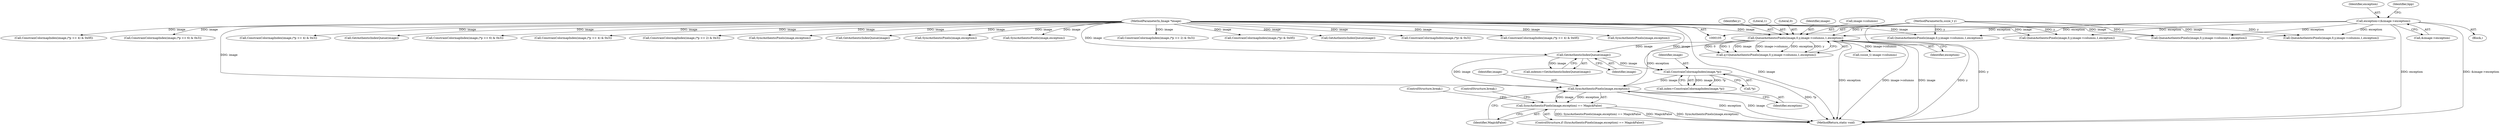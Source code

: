 digraph "0_ImageMagick_d9b2209a69ee90d8df81fb124eb66f593eb9f599@pointer" {
"1000737" [label="(Call,SyncAuthenticPixels(image,exception))"];
"1000713" [label="(Call,ConstrainColormapIndex(image,*p))"];
"1000695" [label="(Call,GetAuthenticIndexQueue(image))"];
"1000677" [label="(Call,QueueAuthenticPixels(image,0,y,image->columns,1,exception))"];
"1000108" [label="(MethodParameterIn,Image *image)"];
"1000107" [label="(MethodParameterIn,ssize_t y)"];
"1000117" [label="(Call,exception=(&image->exception))"];
"1000736" [label="(Call,SyncAuthenticPixels(image,exception) == MagickFalse)"];
"1000693" [label="(Call,indexes=GetAuthenticIndexQueue(image))"];
"1000464" [label="(Call,ConstrainColormapIndex(image,(*p >> 4) & 0x3))"];
"1000713" [label="(Call,ConstrainColormapIndex(image,*p))"];
"1000739" [label="(Identifier,exception)"];
"1000148" [label="(Call,GetAuthenticIndexQueue(image))"];
"1000678" [label="(Identifier,image)"];
"1000735" [label="(ControlStructure,if (SyncAuthenticPixels(image,exception) == MagickFalse))"];
"1000738" [label="(Identifier,image)"];
"1000429" [label="(Call,ConstrainColormapIndex(image,(*p >> 6) & 0x3))"];
"1000340" [label="(Call,ConstrainColormapIndex(image,(*p >> 4) & 0x3))"];
"1000110" [label="(Block,)"];
"1000499" [label="(Call,ConstrainColormapIndex(image,(*p >> 2) & 0x3))"];
"1000117" [label="(Call,exception=(&image->exception))"];
"1000275" [label="(Call,QueueAuthenticPixels(image,0,y,image->columns,1,exception))"];
"1000119" [label="(Call,&image->exception)"];
"1000714" [label="(Identifier,image)"];
"1000681" [label="(Call,image->columns)"];
"1000527" [label="(Call,SyncAuthenticPixels(image,exception))"];
"1000293" [label="(Call,GetAuthenticIndexQueue(image))"];
"1000798" [label="(Call,SyncAuthenticPixels(image,exception))"];
"1000667" [label="(Call,SyncAuthenticPixels(image,exception))"];
"1000736" [label="(Call,SyncAuthenticPixels(image,exception) == MagickFalse)"];
"1000746" [label="(Call,QueueAuthenticPixels(image,0,y,image->columns,1,exception))"];
"1000711" [label="(Call,index=ConstrainColormapIndex(image,*p))"];
"1000108" [label="(MethodParameterIn,Image *image)"];
"1000737" [label="(Call,SyncAuthenticPixels(image,exception))"];
"1000685" [label="(Identifier,exception)"];
"1000679" [label="(Literal,0)"];
"1000803" [label="(MethodReturn,static void)"];
"1000366" [label="(Call,ConstrainColormapIndex(image,(*p >> 2) & 0x3))"];
"1000537" [label="(Call,QueueAuthenticPixels(image,0,y,image->columns,1,exception))"];
"1000680" [label="(Identifier,y)"];
"1000740" [label="(Identifier,MagickFalse)"];
"1000684" [label="(Literal,1)"];
"1000602" [label="(Call,ConstrainColormapIndex(image,(*p) & 0x0f))"];
"1000555" [label="(Call,GetAuthenticIndexQueue(image))"];
"1000107" [label="(MethodParameterIn,ssize_t y)"];
"1000118" [label="(Identifier,exception)"];
"1000696" [label="(Identifier,image)"];
"1000392" [label="(Call,ConstrainColormapIndex(image,(*p) & 0x3))"];
"1000639" [label="(Call,ConstrainColormapIndex(image,(*p >> 4) & 0x0f))"];
"1000715" [label="(Call,*p)"];
"1000695" [label="(Call,GetAuthenticIndexQueue(image))"];
"1000703" [label="(Call,(ssize_t) image->columns)"];
"1000266" [label="(Call,SyncAuthenticPixels(image,exception))"];
"1000742" [label="(ControlStructure,break;)"];
"1000130" [label="(Call,QueueAuthenticPixels(image,0,y,image->columns,1,exception))"];
"1000576" [label="(Call,ConstrainColormapIndex(image,(*p >> 4) & 0x0f))"];
"1000124" [label="(Identifier,bpp)"];
"1000314" [label="(Call,ConstrainColormapIndex(image,(*p >> 6) & 0x3))"];
"1000677" [label="(Call,QueueAuthenticPixels(image,0,y,image->columns,1,exception))"];
"1000741" [label="(ControlStructure,break;)"];
"1000675" [label="(Call,q=QueueAuthenticPixels(image,0,y,image->columns,1,exception))"];
"1000737" -> "1000736"  [label="AST: "];
"1000737" -> "1000739"  [label="CFG: "];
"1000738" -> "1000737"  [label="AST: "];
"1000739" -> "1000737"  [label="AST: "];
"1000740" -> "1000737"  [label="CFG: "];
"1000737" -> "1000803"  [label="DDG: exception"];
"1000737" -> "1000803"  [label="DDG: image"];
"1000737" -> "1000736"  [label="DDG: image"];
"1000737" -> "1000736"  [label="DDG: exception"];
"1000713" -> "1000737"  [label="DDG: image"];
"1000695" -> "1000737"  [label="DDG: image"];
"1000108" -> "1000737"  [label="DDG: image"];
"1000677" -> "1000737"  [label="DDG: exception"];
"1000713" -> "1000711"  [label="AST: "];
"1000713" -> "1000715"  [label="CFG: "];
"1000714" -> "1000713"  [label="AST: "];
"1000715" -> "1000713"  [label="AST: "];
"1000711" -> "1000713"  [label="CFG: "];
"1000713" -> "1000803"  [label="DDG: *p"];
"1000713" -> "1000711"  [label="DDG: image"];
"1000713" -> "1000711"  [label="DDG: *p"];
"1000695" -> "1000713"  [label="DDG: image"];
"1000108" -> "1000713"  [label="DDG: image"];
"1000695" -> "1000693"  [label="AST: "];
"1000695" -> "1000696"  [label="CFG: "];
"1000696" -> "1000695"  [label="AST: "];
"1000693" -> "1000695"  [label="CFG: "];
"1000695" -> "1000693"  [label="DDG: image"];
"1000677" -> "1000695"  [label="DDG: image"];
"1000108" -> "1000695"  [label="DDG: image"];
"1000677" -> "1000675"  [label="AST: "];
"1000677" -> "1000685"  [label="CFG: "];
"1000678" -> "1000677"  [label="AST: "];
"1000679" -> "1000677"  [label="AST: "];
"1000680" -> "1000677"  [label="AST: "];
"1000681" -> "1000677"  [label="AST: "];
"1000684" -> "1000677"  [label="AST: "];
"1000685" -> "1000677"  [label="AST: "];
"1000675" -> "1000677"  [label="CFG: "];
"1000677" -> "1000803"  [label="DDG: image->columns"];
"1000677" -> "1000803"  [label="DDG: image"];
"1000677" -> "1000803"  [label="DDG: y"];
"1000677" -> "1000803"  [label="DDG: exception"];
"1000677" -> "1000675"  [label="DDG: 0"];
"1000677" -> "1000675"  [label="DDG: 1"];
"1000677" -> "1000675"  [label="DDG: image"];
"1000677" -> "1000675"  [label="DDG: image->columns"];
"1000677" -> "1000675"  [label="DDG: exception"];
"1000677" -> "1000675"  [label="DDG: y"];
"1000108" -> "1000677"  [label="DDG: image"];
"1000107" -> "1000677"  [label="DDG: y"];
"1000117" -> "1000677"  [label="DDG: exception"];
"1000677" -> "1000703"  [label="DDG: image->columns"];
"1000108" -> "1000105"  [label="AST: "];
"1000108" -> "1000803"  [label="DDG: image"];
"1000108" -> "1000130"  [label="DDG: image"];
"1000108" -> "1000148"  [label="DDG: image"];
"1000108" -> "1000266"  [label="DDG: image"];
"1000108" -> "1000275"  [label="DDG: image"];
"1000108" -> "1000293"  [label="DDG: image"];
"1000108" -> "1000314"  [label="DDG: image"];
"1000108" -> "1000340"  [label="DDG: image"];
"1000108" -> "1000366"  [label="DDG: image"];
"1000108" -> "1000392"  [label="DDG: image"];
"1000108" -> "1000429"  [label="DDG: image"];
"1000108" -> "1000464"  [label="DDG: image"];
"1000108" -> "1000499"  [label="DDG: image"];
"1000108" -> "1000527"  [label="DDG: image"];
"1000108" -> "1000537"  [label="DDG: image"];
"1000108" -> "1000555"  [label="DDG: image"];
"1000108" -> "1000576"  [label="DDG: image"];
"1000108" -> "1000602"  [label="DDG: image"];
"1000108" -> "1000639"  [label="DDG: image"];
"1000108" -> "1000667"  [label="DDG: image"];
"1000108" -> "1000746"  [label="DDG: image"];
"1000108" -> "1000798"  [label="DDG: image"];
"1000107" -> "1000105"  [label="AST: "];
"1000107" -> "1000803"  [label="DDG: y"];
"1000107" -> "1000130"  [label="DDG: y"];
"1000107" -> "1000275"  [label="DDG: y"];
"1000107" -> "1000537"  [label="DDG: y"];
"1000107" -> "1000746"  [label="DDG: y"];
"1000117" -> "1000110"  [label="AST: "];
"1000117" -> "1000119"  [label="CFG: "];
"1000118" -> "1000117"  [label="AST: "];
"1000119" -> "1000117"  [label="AST: "];
"1000124" -> "1000117"  [label="CFG: "];
"1000117" -> "1000803"  [label="DDG: exception"];
"1000117" -> "1000803"  [label="DDG: &image->exception"];
"1000117" -> "1000130"  [label="DDG: exception"];
"1000117" -> "1000275"  [label="DDG: exception"];
"1000117" -> "1000537"  [label="DDG: exception"];
"1000117" -> "1000746"  [label="DDG: exception"];
"1000736" -> "1000735"  [label="AST: "];
"1000736" -> "1000740"  [label="CFG: "];
"1000740" -> "1000736"  [label="AST: "];
"1000741" -> "1000736"  [label="CFG: "];
"1000742" -> "1000736"  [label="CFG: "];
"1000736" -> "1000803"  [label="DDG: MagickFalse"];
"1000736" -> "1000803"  [label="DDG: SyncAuthenticPixels(image,exception)"];
"1000736" -> "1000803"  [label="DDG: SyncAuthenticPixels(image,exception) == MagickFalse"];
}
